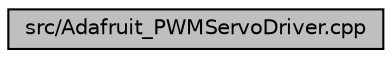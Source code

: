 digraph "src/Adafruit_PWMServoDriver.cpp"
{
  edge [fontname="Helvetica",fontsize="10",labelfontname="Helvetica",labelfontsize="10"];
  node [fontname="Helvetica",fontsize="10",shape=record];
  Node1 [label="src/Adafruit_PWMServoDriver.cpp",height=0.2,width=0.4,color="black", fillcolor="grey75", style="filled", fontcolor="black"];
}

